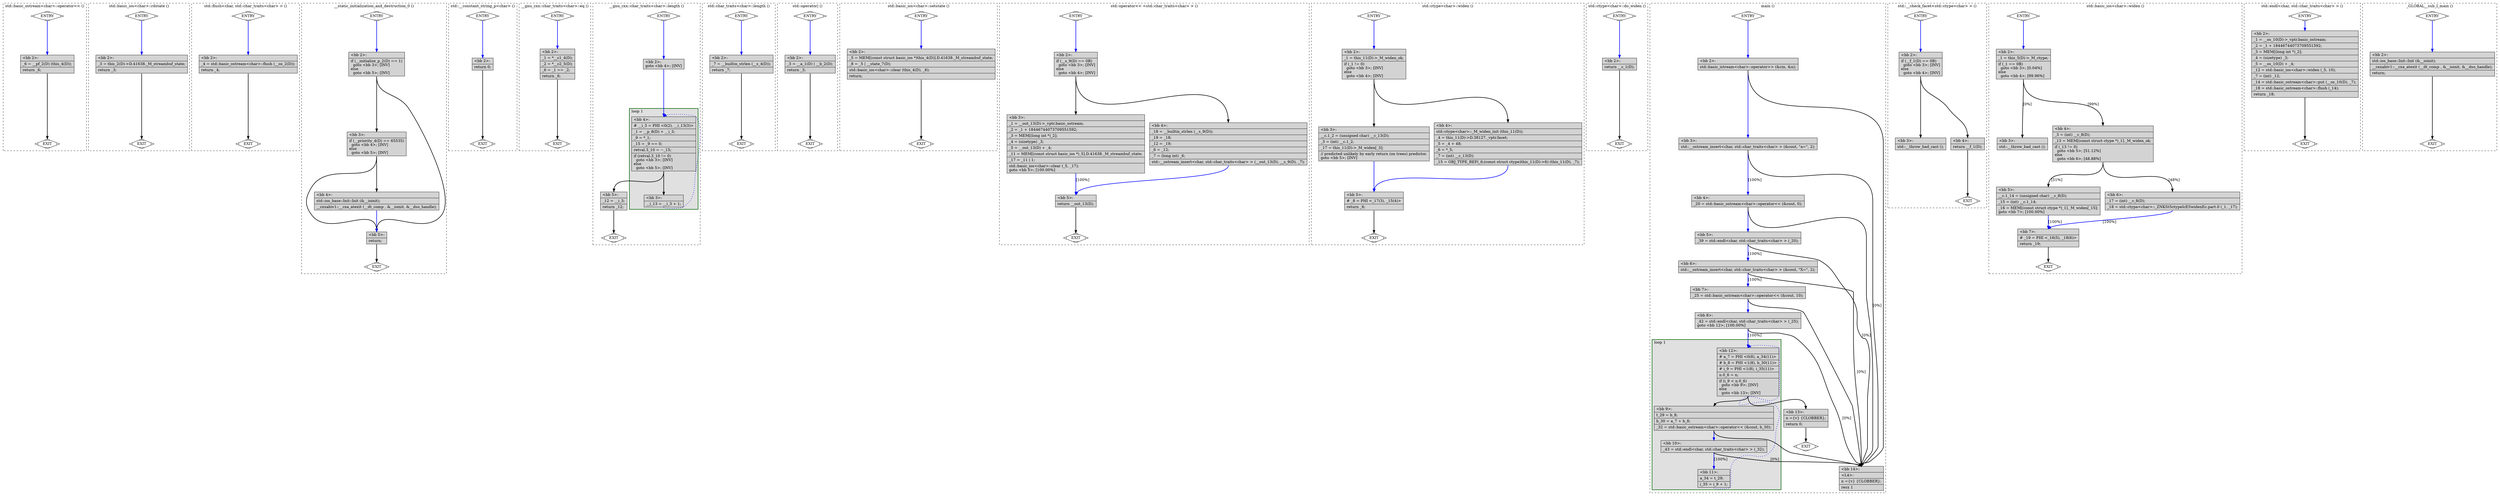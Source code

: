 digraph "a-fib.cpp.032t.ccp1" {
overlap=false;
subgraph "cluster_std::basic_ostream<char>::operator<<" {
	style="dashed";
	color="black";
	label="std::basic_ostream<char>::operator<< ()";
	fn_2061_basic_block_0 [shape=Mdiamond,style=filled,fillcolor=white,label="ENTRY"];

	fn_2061_basic_block_1 [shape=Mdiamond,style=filled,fillcolor=white,label="EXIT"];

	fn_2061_basic_block_2 [shape=record,style=filled,fillcolor=lightgrey,label="{\<bb\ 2\>:\l\
|_6\ =\ __pf_2(D)\ (this_4(D));\l\
|return\ _6;\l\
}"];

	fn_2061_basic_block_0:s -> fn_2061_basic_block_2:n [style="solid,bold",color=blue,weight=100,constraint=true];
	fn_2061_basic_block_2:s -> fn_2061_basic_block_1:n [style="solid,bold",color=black,weight=10,constraint=true];
	fn_2061_basic_block_0:s -> fn_2061_basic_block_1:n [style="invis",constraint=true];
}
subgraph "cluster_std::basic_ios<char>::rdstate" {
	style="dashed";
	color="black";
	label="std::basic_ios<char>::rdstate ()";
	fn_2184_basic_block_0 [shape=Mdiamond,style=filled,fillcolor=white,label="ENTRY"];

	fn_2184_basic_block_1 [shape=Mdiamond,style=filled,fillcolor=white,label="EXIT"];

	fn_2184_basic_block_2 [shape=record,style=filled,fillcolor=lightgrey,label="{\<bb\ 2\>:\l\
|_3\ =\ this_2(D)-\>D.41638._M_streambuf_state;\l\
|return\ _3;\l\
}"];

	fn_2184_basic_block_0:s -> fn_2184_basic_block_2:n [style="solid,bold",color=blue,weight=100,constraint=true];
	fn_2184_basic_block_2:s -> fn_2184_basic_block_1:n [style="solid,bold",color=black,weight=10,constraint=true];
	fn_2184_basic_block_0:s -> fn_2184_basic_block_1:n [style="invis",constraint=true];
}
subgraph "cluster_std::flush<char, std::char_traits<char> >" {
	style="dashed";
	color="black";
	label="std::flush<char, std::char_traits<char> > ()";
	fn_2141_basic_block_0 [shape=Mdiamond,style=filled,fillcolor=white,label="ENTRY"];

	fn_2141_basic_block_1 [shape=Mdiamond,style=filled,fillcolor=white,label="EXIT"];

	fn_2141_basic_block_2 [shape=record,style=filled,fillcolor=lightgrey,label="{\<bb\ 2\>:\l\
|_4\ =\ std::basic_ostream\<char\>::flush\ (__os_2(D));\l\
|return\ _4;\l\
}"];

	fn_2141_basic_block_0:s -> fn_2141_basic_block_2:n [style="solid,bold",color=blue,weight=100,constraint=true];
	fn_2141_basic_block_2:s -> fn_2141_basic_block_1:n [style="solid,bold",color=black,weight=10,constraint=true];
	fn_2141_basic_block_0:s -> fn_2141_basic_block_1:n [style="invis",constraint=true];
}
subgraph "cluster___static_initialization_and_destruction_0" {
	style="dashed";
	color="black";
	label="__static_initialization_and_destruction_0 ()";
	fn_2301_basic_block_0 [shape=Mdiamond,style=filled,fillcolor=white,label="ENTRY"];

	fn_2301_basic_block_1 [shape=Mdiamond,style=filled,fillcolor=white,label="EXIT"];

	fn_2301_basic_block_2 [shape=record,style=filled,fillcolor=lightgrey,label="{\<bb\ 2\>:\l\
|if\ (__initialize_p_2(D)\ ==\ 1)\l\
\ \ goto\ \<bb\ 3\>;\ [INV]\l\
else\l\
\ \ goto\ \<bb\ 5\>;\ [INV]\l\
}"];

	fn_2301_basic_block_3 [shape=record,style=filled,fillcolor=lightgrey,label="{\<bb\ 3\>:\l\
|if\ (__priority_4(D)\ ==\ 65535)\l\
\ \ goto\ \<bb\ 4\>;\ [INV]\l\
else\l\
\ \ goto\ \<bb\ 5\>;\ [INV]\l\
}"];

	fn_2301_basic_block_4 [shape=record,style=filled,fillcolor=lightgrey,label="{\<bb\ 4\>:\l\
|std::ios_base::Init::Init\ (&__ioinit);\l\
|__cxxabiv1::__cxa_atexit\ (__dt_comp\ ,\ &__ioinit,\ &__dso_handle);\l\
}"];

	fn_2301_basic_block_5 [shape=record,style=filled,fillcolor=lightgrey,label="{\<bb\ 5\>:\l\
|return;\l\
}"];

	fn_2301_basic_block_0:s -> fn_2301_basic_block_2:n [style="solid,bold",color=blue,weight=100,constraint=true];
	fn_2301_basic_block_2:s -> fn_2301_basic_block_3:n [style="solid,bold",color=black,weight=10,constraint=true];
	fn_2301_basic_block_2:s -> fn_2301_basic_block_5:n [style="solid,bold",color=black,weight=10,constraint=true];
	fn_2301_basic_block_3:s -> fn_2301_basic_block_4:n [style="solid,bold",color=black,weight=10,constraint=true];
	fn_2301_basic_block_3:s -> fn_2301_basic_block_5:n [style="solid,bold",color=black,weight=10,constraint=true];
	fn_2301_basic_block_4:s -> fn_2301_basic_block_5:n [style="solid,bold",color=blue,weight=100,constraint=true];
	fn_2301_basic_block_5:s -> fn_2301_basic_block_1:n [style="solid,bold",color=black,weight=10,constraint=true];
	fn_2301_basic_block_0:s -> fn_2301_basic_block_1:n [style="invis",constraint=true];
}
subgraph "cluster_std::__constant_string_p<char>" {
	style="dashed";
	color="black";
	label="std::__constant_string_p<char> ()";
	fn_477_basic_block_0 [shape=Mdiamond,style=filled,fillcolor=white,label="ENTRY"];

	fn_477_basic_block_1 [shape=Mdiamond,style=filled,fillcolor=white,label="EXIT"];

	fn_477_basic_block_2 [shape=record,style=filled,fillcolor=lightgrey,label="{\<bb\ 2\>:\l\
|return\ 0;\l\
}"];

	fn_477_basic_block_0:s -> fn_477_basic_block_2:n [style="solid,bold",color=blue,weight=100,constraint=true];
	fn_477_basic_block_2:s -> fn_477_basic_block_1:n [style="solid,bold",color=black,weight=10,constraint=true];
	fn_477_basic_block_0:s -> fn_477_basic_block_1:n [style="invis",constraint=true];
}
subgraph "cluster___gnu_cxx::char_traits<char>::eq" {
	style="dashed";
	color="black";
	label="__gnu_cxx::char_traits<char>::eq ()";
	fn_479_basic_block_0 [shape=Mdiamond,style=filled,fillcolor=white,label="ENTRY"];

	fn_479_basic_block_1 [shape=Mdiamond,style=filled,fillcolor=white,label="EXIT"];

	fn_479_basic_block_2 [shape=record,style=filled,fillcolor=lightgrey,label="{\<bb\ 2\>:\l\
|_1\ =\ *__c1_4(D);\l\
|_2\ =\ *__c2_5(D);\l\
|_6\ =\ _1\ ==\ _2;\l\
|return\ _6;\l\
}"];

	fn_479_basic_block_0:s -> fn_479_basic_block_2:n [style="solid,bold",color=blue,weight=100,constraint=true];
	fn_479_basic_block_2:s -> fn_479_basic_block_1:n [style="solid,bold",color=black,weight=10,constraint=true];
	fn_479_basic_block_0:s -> fn_479_basic_block_1:n [style="invis",constraint=true];
}
subgraph "cluster___gnu_cxx::char_traits<char>::length" {
	style="dashed";
	color="black";
	label="__gnu_cxx::char_traits<char>::length ()";
	subgraph cluster_478_1 {
	style="filled";
	color="darkgreen";
	fillcolor="grey88";
	label="loop 1";
	labeljust=l;
	penwidth=2;
	fn_478_basic_block_4 [shape=record,style=filled,fillcolor=lightgrey,label="{\<bb\ 4\>:\l\
|#\ __i_3\ =\ PHI\ \<0(2),\ __i_13(3)\>\l\
|_1\ =\ __p_8(D)\ +\ __i_3;\l\
|_9\ =\ *_1;\l\
|_15\ =\ _9\ ==\ 0;\l\
|retval.3_10\ =\ ~_15;\l\
|if\ (retval.3_10\ !=\ 0)\l\
\ \ goto\ \<bb\ 3\>;\ [INV]\l\
else\l\
\ \ goto\ \<bb\ 5\>;\ [INV]\l\
}"];

	fn_478_basic_block_3 [shape=record,style=filled,fillcolor=lightgrey,label="{\<bb\ 3\>:\l\
|__i_13\ =\ __i_3\ +\ 1;\l\
}"];

	}
	fn_478_basic_block_0 [shape=Mdiamond,style=filled,fillcolor=white,label="ENTRY"];

	fn_478_basic_block_1 [shape=Mdiamond,style=filled,fillcolor=white,label="EXIT"];

	fn_478_basic_block_2 [shape=record,style=filled,fillcolor=lightgrey,label="{\<bb\ 2\>:\l\
goto\ \<bb\ 4\>;\ [INV]\l\
}"];

	fn_478_basic_block_5 [shape=record,style=filled,fillcolor=lightgrey,label="{\<bb\ 5\>:\l\
|_12\ =\ __i_3;\l\
|return\ _12;\l\
}"];

	fn_478_basic_block_0:s -> fn_478_basic_block_2:n [style="solid,bold",color=blue,weight=100,constraint=true];
	fn_478_basic_block_2:s -> fn_478_basic_block_4:n [style="solid,bold",color=blue,weight=100,constraint=true];
	fn_478_basic_block_3:s -> fn_478_basic_block_4:n [style="dotted,bold",color=blue,weight=10,constraint=false];
	fn_478_basic_block_4:s -> fn_478_basic_block_3:n [style="solid,bold",color=black,weight=10,constraint=true];
	fn_478_basic_block_4:s -> fn_478_basic_block_5:n [style="solid,bold",color=black,weight=10,constraint=true];
	fn_478_basic_block_5:s -> fn_478_basic_block_1:n [style="solid,bold",color=black,weight=10,constraint=true];
	fn_478_basic_block_0:s -> fn_478_basic_block_1:n [style="invis",constraint=true];
}
subgraph "cluster_std::char_traits<char>::length" {
	style="dashed";
	color="black";
	label="std::char_traits<char>::length ()";
	fn_476_basic_block_0 [shape=Mdiamond,style=filled,fillcolor=white,label="ENTRY"];

	fn_476_basic_block_1 [shape=Mdiamond,style=filled,fillcolor=white,label="EXIT"];

	fn_476_basic_block_2 [shape=record,style=filled,fillcolor=lightgrey,label="{\<bb\ 2\>:\l\
|_7\ =\ __builtin_strlen\ (__s_4(D));\l\
|return\ _7;\l\
}"];

	fn_476_basic_block_0:s -> fn_476_basic_block_2:n [style="solid,bold",color=blue,weight=100,constraint=true];
	fn_476_basic_block_2:s -> fn_476_basic_block_1:n [style="solid,bold",color=black,weight=10,constraint=true];
	fn_476_basic_block_0:s -> fn_476_basic_block_1:n [style="invis",constraint=true];
}
subgraph "cluster_std::operator|" {
	style="dashed";
	color="black";
	label="std::operator| ()";
	fn_1414_basic_block_0 [shape=Mdiamond,style=filled,fillcolor=white,label="ENTRY"];

	fn_1414_basic_block_1 [shape=Mdiamond,style=filled,fillcolor=white,label="EXIT"];

	fn_1414_basic_block_2 [shape=record,style=filled,fillcolor=lightgrey,label="{\<bb\ 2\>:\l\
|_3\ =\ __a_1(D)\ \|\ __b_2(D);\l\
|return\ _3;\l\
}"];

	fn_1414_basic_block_0:s -> fn_1414_basic_block_2:n [style="solid,bold",color=blue,weight=100,constraint=true];
	fn_1414_basic_block_2:s -> fn_1414_basic_block_1:n [style="solid,bold",color=black,weight=10,constraint=true];
	fn_1414_basic_block_0:s -> fn_1414_basic_block_1:n [style="invis",constraint=true];
}
subgraph "cluster_std::basic_ios<char>::setstate" {
	style="dashed";
	color="black";
	label="std::basic_ios<char>::setstate ()";
	fn_2139_basic_block_0 [shape=Mdiamond,style=filled,fillcolor=white,label="ENTRY"];

	fn_2139_basic_block_1 [shape=Mdiamond,style=filled,fillcolor=white,label="EXIT"];

	fn_2139_basic_block_2 [shape=record,style=filled,fillcolor=lightgrey,label="{\<bb\ 2\>:\l\
|_5\ =\ MEM[(const\ struct\ basic_ios\ *)this_4(D)].D.41638._M_streambuf_state;\l\
|_8\ =\ _5\ \|\ __state_7(D);\l\
|std::basic_ios\<char\>::clear\ (this_4(D),\ _8);\l\
|return;\l\
}"];

	fn_2139_basic_block_0:s -> fn_2139_basic_block_2:n [style="solid,bold",color=blue,weight=100,constraint=true];
	fn_2139_basic_block_2:s -> fn_2139_basic_block_1:n [style="solid,bold",color=black,weight=10,constraint=true];
	fn_2139_basic_block_0:s -> fn_2139_basic_block_1:n [style="invis",constraint=true];
}
subgraph "cluster_std::operator<< <std::char_traits<char> >" {
	style="dashed";
	color="black";
	label="std::operator<< <std::char_traits<char> > ()";
	fn_2059_basic_block_0 [shape=Mdiamond,style=filled,fillcolor=white,label="ENTRY"];

	fn_2059_basic_block_1 [shape=Mdiamond,style=filled,fillcolor=white,label="EXIT"];

	fn_2059_basic_block_2 [shape=record,style=filled,fillcolor=lightgrey,label="{\<bb\ 2\>:\l\
|if\ (__s_9(D)\ ==\ 0B)\l\
\ \ goto\ \<bb\ 3\>;\ [INV]\l\
else\l\
\ \ goto\ \<bb\ 4\>;\ [INV]\l\
}"];

	fn_2059_basic_block_3 [shape=record,style=filled,fillcolor=lightgrey,label="{\<bb\ 3\>:\l\
|_1\ =\ __out_13(D)-\>_vptr.basic_ostream;\l\
|_2\ =\ _1\ +\ 18446744073709551592;\l\
|_3\ =\ MEM[(long\ int\ *)_2];\l\
|_4\ =\ (sizetype)\ _3;\l\
|_5\ =\ __out_13(D)\ +\ _4;\l\
|_11\ =\ MEM[(const\ struct\ basic_ios\ *)_5].D.41638._M_streambuf_state;\l\
|_17\ =\ _11\ \|\ 1;\l\
|std::basic_ios\<char\>::clear\ (_5,\ _17);\l\
goto\ \<bb\ 5\>;\ [100.00%]\l\
}"];

	fn_2059_basic_block_4 [shape=record,style=filled,fillcolor=lightgrey,label="{\<bb\ 4\>:\l\
|_18\ =\ __builtin_strlen\ (__s_9(D));\l\
|_19\ =\ _18;\l\
|_12\ =\ _19;\l\
|_6\ =\ _12;\l\
|_7\ =\ (long\ int)\ _6;\l\
|std::__ostream_insert\<char,\ std::char_traits\<char\>\ \>\ (__out_13(D),\ __s_9(D),\ _7);\l\
}"];

	fn_2059_basic_block_5 [shape=record,style=filled,fillcolor=lightgrey,label="{\<bb\ 5\>:\l\
|return\ __out_13(D);\l\
}"];

	fn_2059_basic_block_0:s -> fn_2059_basic_block_2:n [style="solid,bold",color=blue,weight=100,constraint=true];
	fn_2059_basic_block_2:s -> fn_2059_basic_block_3:n [style="solid,bold",color=black,weight=10,constraint=true];
	fn_2059_basic_block_2:s -> fn_2059_basic_block_4:n [style="solid,bold",color=black,weight=10,constraint=true];
	fn_2059_basic_block_3:s -> fn_2059_basic_block_5:n [style="solid,bold",color=blue,weight=100,constraint=true,label="[100%]"];
	fn_2059_basic_block_4:s -> fn_2059_basic_block_5:n [style="solid,bold",color=blue,weight=100,constraint=true];
	fn_2059_basic_block_5:s -> fn_2059_basic_block_1:n [style="solid,bold",color=black,weight=10,constraint=true];
	fn_2059_basic_block_0:s -> fn_2059_basic_block_1:n [style="invis",constraint=true];
}
subgraph "cluster_std::ctype<char>::widen" {
	style="dashed";
	color="black";
	label="std::ctype<char>::widen ()";
	fn_1560_basic_block_0 [shape=Mdiamond,style=filled,fillcolor=white,label="ENTRY"];

	fn_1560_basic_block_1 [shape=Mdiamond,style=filled,fillcolor=white,label="EXIT"];

	fn_1560_basic_block_2 [shape=record,style=filled,fillcolor=lightgrey,label="{\<bb\ 2\>:\l\
|_1\ =\ this_11(D)-\>_M_widen_ok;\l\
|if\ (_1\ !=\ 0)\l\
\ \ goto\ \<bb\ 3\>;\ [INV]\l\
else\l\
\ \ goto\ \<bb\ 4\>;\ [INV]\l\
}"];

	fn_1560_basic_block_3 [shape=record,style=filled,fillcolor=lightgrey,label="{\<bb\ 3\>:\l\
|__c.1_2\ =\ (unsigned\ char)\ __c_13(D);\l\
|_3\ =\ (int)\ __c.1_2;\l\
|_17\ =\ this_11(D)-\>_M_widen[_3];\l\
|//\ predicted\ unlikely\ by\ early\ return\ (on\ trees)\ predictor.\l\
goto\ \<bb\ 5\>;\ [INV]\l\
}"];

	fn_1560_basic_block_4 [shape=record,style=filled,fillcolor=lightgrey,label="{\<bb\ 4\>:\l\
|std::ctype\<char\>::_M_widen_init\ (this_11(D));\l\
|_4\ =\ this_11(D)-\>D.38127._vptr.facet;\l\
|_5\ =\ _4\ +\ 48;\l\
|_6\ =\ *_5;\l\
|_7\ =\ (int)\ __c_13(D);\l\
|_15\ =\ OBJ_TYPE_REF(_6;(const\ struct\ ctype)this_11(D)-\>6)\ (this_11(D),\ _7);\l\
}"];

	fn_1560_basic_block_5 [shape=record,style=filled,fillcolor=lightgrey,label="{\<bb\ 5\>:\l\
|#\ _8\ =\ PHI\ \<_17(3),\ _15(4)\>\l\
|return\ _8;\l\
}"];

	fn_1560_basic_block_0:s -> fn_1560_basic_block_2:n [style="solid,bold",color=blue,weight=100,constraint=true];
	fn_1560_basic_block_2:s -> fn_1560_basic_block_3:n [style="solid,bold",color=black,weight=10,constraint=true];
	fn_1560_basic_block_2:s -> fn_1560_basic_block_4:n [style="solid,bold",color=black,weight=10,constraint=true];
	fn_1560_basic_block_3:s -> fn_1560_basic_block_5:n [style="solid,bold",color=blue,weight=100,constraint=true];
	fn_1560_basic_block_4:s -> fn_1560_basic_block_5:n [style="solid,bold",color=blue,weight=100,constraint=true];
	fn_1560_basic_block_5:s -> fn_1560_basic_block_1:n [style="solid,bold",color=black,weight=10,constraint=true];
	fn_1560_basic_block_0:s -> fn_1560_basic_block_1:n [style="invis",constraint=true];
}
subgraph "cluster_std::ctype<char>::do_widen" {
	style="dashed";
	color="black";
	label="std::ctype<char>::do_widen ()";
	fn_1565_basic_block_0 [shape=Mdiamond,style=filled,fillcolor=white,label="ENTRY"];

	fn_1565_basic_block_1 [shape=Mdiamond,style=filled,fillcolor=white,label="EXIT"];

	fn_1565_basic_block_2 [shape=record,style=filled,fillcolor=lightgrey,label="{\<bb\ 2\>:\l\
|return\ __c_1(D);\l\
}"];

	fn_1565_basic_block_0:s -> fn_1565_basic_block_2:n [style="solid,bold",color=blue,weight=100,constraint=true];
	fn_1565_basic_block_2:s -> fn_1565_basic_block_1:n [style="solid,bold",color=black,weight=10,constraint=true];
	fn_1565_basic_block_0:s -> fn_1565_basic_block_1:n [style="invis",constraint=true];
}
subgraph "cluster_main" {
	style="dashed";
	color="black";
	label="main ()";
	subgraph cluster_1812_1 {
	style="filled";
	color="darkgreen";
	fillcolor="grey88";
	label="loop 1";
	labeljust=l;
	penwidth=2;
	fn_1812_basic_block_12 [shape=record,style=filled,fillcolor=lightgrey,label="{\<bb\ 12\>:\l\
|#\ a_7\ =\ PHI\ \<0(8),\ a_34(11)\>\l\
|#\ b_8\ =\ PHI\ \<1(8),\ b_30(11)\>\l\
|#\ i_9\ =\ PHI\ \<1(8),\ i_35(11)\>\l\
|n.0_6\ =\ n;\l\
|if\ (i_9\ \<\ n.0_6)\l\
\ \ goto\ \<bb\ 9\>;\ [INV]\l\
else\l\
\ \ goto\ \<bb\ 13\>;\ [INV]\l\
}"];

	fn_1812_basic_block_9 [shape=record,style=filled,fillcolor=lightgrey,label="{\<bb\ 9\>:\l\
|t_29\ =\ b_8;\l\
|b_30\ =\ a_7\ +\ b_8;\l\
|_32\ =\ std::basic_ostream\<char\>::operator\<\<\ (&cout,\ b_30);\l\
}"];

	fn_1812_basic_block_10 [shape=record,style=filled,fillcolor=lightgrey,label="{\<bb\ 10\>:\l\
|_43\ =\ std::endl\<char,\ std::char_traits\<char\>\ \>\ (_32);\l\
}"];

	fn_1812_basic_block_11 [shape=record,style=filled,fillcolor=lightgrey,label="{\<bb\ 11\>:\l\
|a_34\ =\ t_29;\l\
|i_35\ =\ i_9\ +\ 1;\l\
}"];

	}
	fn_1812_basic_block_0 [shape=Mdiamond,style=filled,fillcolor=white,label="ENTRY"];

	fn_1812_basic_block_1 [shape=Mdiamond,style=filled,fillcolor=white,label="EXIT"];

	fn_1812_basic_block_2 [shape=record,style=filled,fillcolor=lightgrey,label="{\<bb\ 2\>:\l\
|std::basic_istream\<char\>::operator\>\>\ (&cin,\ &n);\l\
}"];

	fn_1812_basic_block_3 [shape=record,style=filled,fillcolor=lightgrey,label="{\<bb\ 3\>:\l\
|std::__ostream_insert\<char,\ std::char_traits\<char\>\ \>\ (&cout,\ \"a=\",\ 2);\l\
}"];

	fn_1812_basic_block_4 [shape=record,style=filled,fillcolor=lightgrey,label="{\<bb\ 4\>:\l\
|_20\ =\ std::basic_ostream\<char\>::operator\<\<\ (&cout,\ 0);\l\
}"];

	fn_1812_basic_block_5 [shape=record,style=filled,fillcolor=lightgrey,label="{\<bb\ 5\>:\l\
|_39\ =\ std::endl\<char,\ std::char_traits\<char\>\ \>\ (_20);\l\
}"];

	fn_1812_basic_block_6 [shape=record,style=filled,fillcolor=lightgrey,label="{\<bb\ 6\>:\l\
|std::__ostream_insert\<char,\ std::char_traits\<char\>\ \>\ (&cout,\ \"X=\",\ 2);\l\
}"];

	fn_1812_basic_block_7 [shape=record,style=filled,fillcolor=lightgrey,label="{\<bb\ 7\>:\l\
|_25\ =\ std::basic_ostream\<char\>::operator\<\<\ (&cout,\ 10);\l\
}"];

	fn_1812_basic_block_8 [shape=record,style=filled,fillcolor=lightgrey,label="{\<bb\ 8\>:\l\
|_42\ =\ std::endl\<char,\ std::char_traits\<char\>\ \>\ (_25);\l\
goto\ \<bb\ 12\>;\ [100.00%]\l\
}"];

	fn_1812_basic_block_13 [shape=record,style=filled,fillcolor=lightgrey,label="{\<bb\ 13\>:\l\
|n\ =\{v\}\ \{CLOBBER\};\l\
|return\ 0;\l\
}"];

	fn_1812_basic_block_14 [shape=record,style=filled,fillcolor=lightgrey,label="{\<bb\ 14\>:\l\
|\<L4\>:\l\
|n\ =\{v\}\ \{CLOBBER\};\l\
|resx\ 1\l\
}"];

	fn_1812_basic_block_0:s -> fn_1812_basic_block_2:n [style="solid,bold",color=blue,weight=100,constraint=true];
	fn_1812_basic_block_2:s -> fn_1812_basic_block_14:n [style="solid,bold",color=black,weight=10,constraint=true];
	fn_1812_basic_block_2:s -> fn_1812_basic_block_3:n [style="solid,bold",color=blue,weight=100,constraint=true];
	fn_1812_basic_block_3:s -> fn_1812_basic_block_4:n [style="solid,bold",color=blue,weight=100,constraint=true,label="[100%]"];
	fn_1812_basic_block_3:s -> fn_1812_basic_block_14:n [style="solid,bold",color=black,weight=10,constraint=true,label="[0%]"];
	fn_1812_basic_block_4:s -> fn_1812_basic_block_14:n [style="solid,bold",color=black,weight=10,constraint=true];
	fn_1812_basic_block_4:s -> fn_1812_basic_block_5:n [style="solid,bold",color=blue,weight=100,constraint=true];
	fn_1812_basic_block_5:s -> fn_1812_basic_block_6:n [style="solid,bold",color=blue,weight=100,constraint=true,label="[100%]"];
	fn_1812_basic_block_5:s -> fn_1812_basic_block_14:n [style="solid,bold",color=black,weight=10,constraint=true,label="[0%]"];
	fn_1812_basic_block_6:s -> fn_1812_basic_block_7:n [style="solid,bold",color=blue,weight=100,constraint=true,label="[100%]"];
	fn_1812_basic_block_6:s -> fn_1812_basic_block_14:n [style="solid,bold",color=black,weight=10,constraint=true,label="[0%]"];
	fn_1812_basic_block_7:s -> fn_1812_basic_block_14:n [style="solid,bold",color=black,weight=10,constraint=true];
	fn_1812_basic_block_7:s -> fn_1812_basic_block_8:n [style="solid,bold",color=blue,weight=100,constraint=true];
	fn_1812_basic_block_8:s -> fn_1812_basic_block_12:n [style="solid,bold",color=blue,weight=100,constraint=true,label="[100%]"];
	fn_1812_basic_block_8:s -> fn_1812_basic_block_14:n [style="solid,bold",color=black,weight=10,constraint=true,label="[0%]"];
	fn_1812_basic_block_9:s -> fn_1812_basic_block_14:n [style="solid,bold",color=black,weight=10,constraint=true];
	fn_1812_basic_block_9:s -> fn_1812_basic_block_10:n [style="solid,bold",color=blue,weight=100,constraint=true];
	fn_1812_basic_block_10:s -> fn_1812_basic_block_11:n [style="solid,bold",color=blue,weight=100,constraint=true,label="[100%]"];
	fn_1812_basic_block_10:s -> fn_1812_basic_block_14:n [style="solid,bold",color=black,weight=10,constraint=true,label="[0%]"];
	fn_1812_basic_block_11:s -> fn_1812_basic_block_12:n [style="dotted,bold",color=blue,weight=10,constraint=false];
	fn_1812_basic_block_12:s -> fn_1812_basic_block_9:n [style="solid,bold",color=black,weight=10,constraint=true];
	fn_1812_basic_block_12:s -> fn_1812_basic_block_13:n [style="solid,bold",color=black,weight=10,constraint=true];
	fn_1812_basic_block_13:s -> fn_1812_basic_block_1:n [style="solid,bold",color=black,weight=10,constraint=true];
	fn_1812_basic_block_0:s -> fn_1812_basic_block_1:n [style="invis",constraint=true];
}
subgraph "cluster_std::__check_facet<std::ctype<char> >" {
	style="dashed";
	color="black";
	label="std::__check_facet<std::ctype<char> > ()";
	fn_2185_basic_block_0 [shape=Mdiamond,style=filled,fillcolor=white,label="ENTRY"];

	fn_2185_basic_block_1 [shape=Mdiamond,style=filled,fillcolor=white,label="EXIT"];

	fn_2185_basic_block_2 [shape=record,style=filled,fillcolor=lightgrey,label="{\<bb\ 2\>:\l\
|if\ (__f_1(D)\ ==\ 0B)\l\
\ \ goto\ \<bb\ 3\>;\ [INV]\l\
else\l\
\ \ goto\ \<bb\ 4\>;\ [INV]\l\
}"];

	fn_2185_basic_block_3 [shape=record,style=filled,fillcolor=lightgrey,label="{\<bb\ 3\>:\l\
|std::__throw_bad_cast\ ();\l\
}"];

	fn_2185_basic_block_4 [shape=record,style=filled,fillcolor=lightgrey,label="{\<bb\ 4\>:\l\
|return\ __f_1(D);\l\
}"];

	fn_2185_basic_block_0:s -> fn_2185_basic_block_2:n [style="solid,bold",color=blue,weight=100,constraint=true];
	fn_2185_basic_block_2:s -> fn_2185_basic_block_3:n [style="solid,bold",color=black,weight=10,constraint=true];
	fn_2185_basic_block_2:s -> fn_2185_basic_block_4:n [style="solid,bold",color=black,weight=10,constraint=true];
	fn_2185_basic_block_4:s -> fn_2185_basic_block_1:n [style="solid,bold",color=black,weight=10,constraint=true];
	fn_2185_basic_block_0:s -> fn_2185_basic_block_1:n [style="invis",constraint=true];
}
subgraph "cluster_std::basic_ios<char>::widen" {
	style="dashed";
	color="black";
	label="std::basic_ios<char>::widen ()";
	fn_2140_basic_block_0 [shape=Mdiamond,style=filled,fillcolor=white,label="ENTRY"];

	fn_2140_basic_block_1 [shape=Mdiamond,style=filled,fillcolor=white,label="EXIT"];

	fn_2140_basic_block_2 [shape=record,style=filled,fillcolor=lightgrey,label="{\<bb\ 2\>:\l\
|_1\ =\ this_5(D)-\>_M_ctype;\l\
|if\ (_1\ ==\ 0B)\l\
\ \ goto\ \<bb\ 3\>;\ [0.04%]\l\
else\l\
\ \ goto\ \<bb\ 4\>;\ [99.96%]\l\
}"];

	fn_2140_basic_block_3 [shape=record,style=filled,fillcolor=lightgrey,label="{\<bb\ 3\>:\l\
|std::__throw_bad_cast\ ();\l\
}"];

	fn_2140_basic_block_4 [shape=record,style=filled,fillcolor=lightgrey,label="{\<bb\ 4\>:\l\
|_3\ =\ (int)\ __c_8(D);\l\
|_13\ =\ MEM[(const\ struct\ ctype\ *)_1]._M_widen_ok;\l\
|if\ (_13\ !=\ 0)\l\
\ \ goto\ \<bb\ 5\>;\ [51.12%]\l\
else\l\
\ \ goto\ \<bb\ 6\>;\ [48.88%]\l\
}"];

	fn_2140_basic_block_5 [shape=record,style=filled,fillcolor=lightgrey,label="{\<bb\ 5\>:\l\
|__c.1_14\ =\ (unsigned\ char)\ __c_8(D);\l\
|_15\ =\ (int)\ __c.1_14;\l\
|_16\ =\ MEM[(const\ struct\ ctype\ *)_1]._M_widen[_15];\l\
goto\ \<bb\ 7\>;\ [100.00%]\l\
}"];

	fn_2140_basic_block_6 [shape=record,style=filled,fillcolor=lightgrey,label="{\<bb\ 6\>:\l\
|_17\ =\ (int)\ __c_8(D);\l\
|_18\ =\ std::ctype\<char\>::_ZNKSt5ctypeIcE5widenEc.part.0\ (_1,\ _17);\l\
}"];

	fn_2140_basic_block_7 [shape=record,style=filled,fillcolor=lightgrey,label="{\<bb\ 7\>:\l\
|#\ _19\ =\ PHI\ \<_16(5),\ _18(6)\>\l\
|return\ _19;\l\
}"];

	fn_2140_basic_block_0:s -> fn_2140_basic_block_2:n [style="solid,bold",color=blue,weight=100,constraint=true];
	fn_2140_basic_block_2:s -> fn_2140_basic_block_3:n [style="solid,bold",color=black,weight=10,constraint=true,label="[0%]"];
	fn_2140_basic_block_2:s -> fn_2140_basic_block_4:n [style="solid,bold",color=black,weight=10,constraint=true,label="[99%]"];
	fn_2140_basic_block_4:s -> fn_2140_basic_block_5:n [style="solid,bold",color=black,weight=10,constraint=true,label="[51%]"];
	fn_2140_basic_block_4:s -> fn_2140_basic_block_6:n [style="solid,bold",color=black,weight=10,constraint=true,label="[48%]"];
	fn_2140_basic_block_5:s -> fn_2140_basic_block_7:n [style="solid,bold",color=blue,weight=100,constraint=true,label="[100%]"];
	fn_2140_basic_block_6:s -> fn_2140_basic_block_7:n [style="solid,bold",color=blue,weight=100,constraint=true,label="[100%]"];
	fn_2140_basic_block_7:s -> fn_2140_basic_block_1:n [style="solid,bold",color=black,weight=10,constraint=true];
	fn_2140_basic_block_0:s -> fn_2140_basic_block_1:n [style="invis",constraint=true];
}
subgraph "cluster_std::endl<char, std::char_traits<char> >" {
	style="dashed";
	color="black";
	label="std::endl<char, std::char_traits<char> > ()";
	fn_2060_basic_block_0 [shape=Mdiamond,style=filled,fillcolor=white,label="ENTRY"];

	fn_2060_basic_block_1 [shape=Mdiamond,style=filled,fillcolor=white,label="EXIT"];

	fn_2060_basic_block_2 [shape=record,style=filled,fillcolor=lightgrey,label="{\<bb\ 2\>:\l\
|_1\ =\ __os_10(D)-\>_vptr.basic_ostream;\l\
|_2\ =\ _1\ +\ 18446744073709551592;\l\
|_3\ =\ MEM[(long\ int\ *)_2];\l\
|_4\ =\ (sizetype)\ _3;\l\
|_5\ =\ __os_10(D)\ +\ _4;\l\
|_12\ =\ std::basic_ios\<char\>::widen\ (_5,\ 10);\l\
|_7\ =\ (int)\ _12;\l\
|_14\ =\ std::basic_ostream\<char\>::put\ (__os_10(D),\ _7);\l\
|_18\ =\ std::basic_ostream\<char\>::flush\ (_14);\l\
|return\ _18;\l\
}"];

	fn_2060_basic_block_0:s -> fn_2060_basic_block_2:n [style="solid,bold",color=blue,weight=100,constraint=true];
	fn_2060_basic_block_2:s -> fn_2060_basic_block_1:n [style="solid,bold",color=black,weight=10,constraint=true];
	fn_2060_basic_block_0:s -> fn_2060_basic_block_1:n [style="invis",constraint=true];
}
subgraph "cluster__GLOBAL__sub_I_main" {
	style="dashed";
	color="black";
	label="_GLOBAL__sub_I_main ()";
	fn_2302_basic_block_0 [shape=Mdiamond,style=filled,fillcolor=white,label="ENTRY"];

	fn_2302_basic_block_1 [shape=Mdiamond,style=filled,fillcolor=white,label="EXIT"];

	fn_2302_basic_block_2 [shape=record,style=filled,fillcolor=lightgrey,label="{\<bb\ 2\>:\l\
|std::ios_base::Init::Init\ (&__ioinit);\l\
|__cxxabiv1::__cxa_atexit\ (__dt_comp\ ,\ &__ioinit,\ &__dso_handle);\l\
|return;\l\
}"];

	fn_2302_basic_block_0:s -> fn_2302_basic_block_2:n [style="solid,bold",color=blue,weight=100,constraint=true];
	fn_2302_basic_block_2:s -> fn_2302_basic_block_1:n [style="solid,bold",color=black,weight=10,constraint=true];
	fn_2302_basic_block_0:s -> fn_2302_basic_block_1:n [style="invis",constraint=true];
}
}
